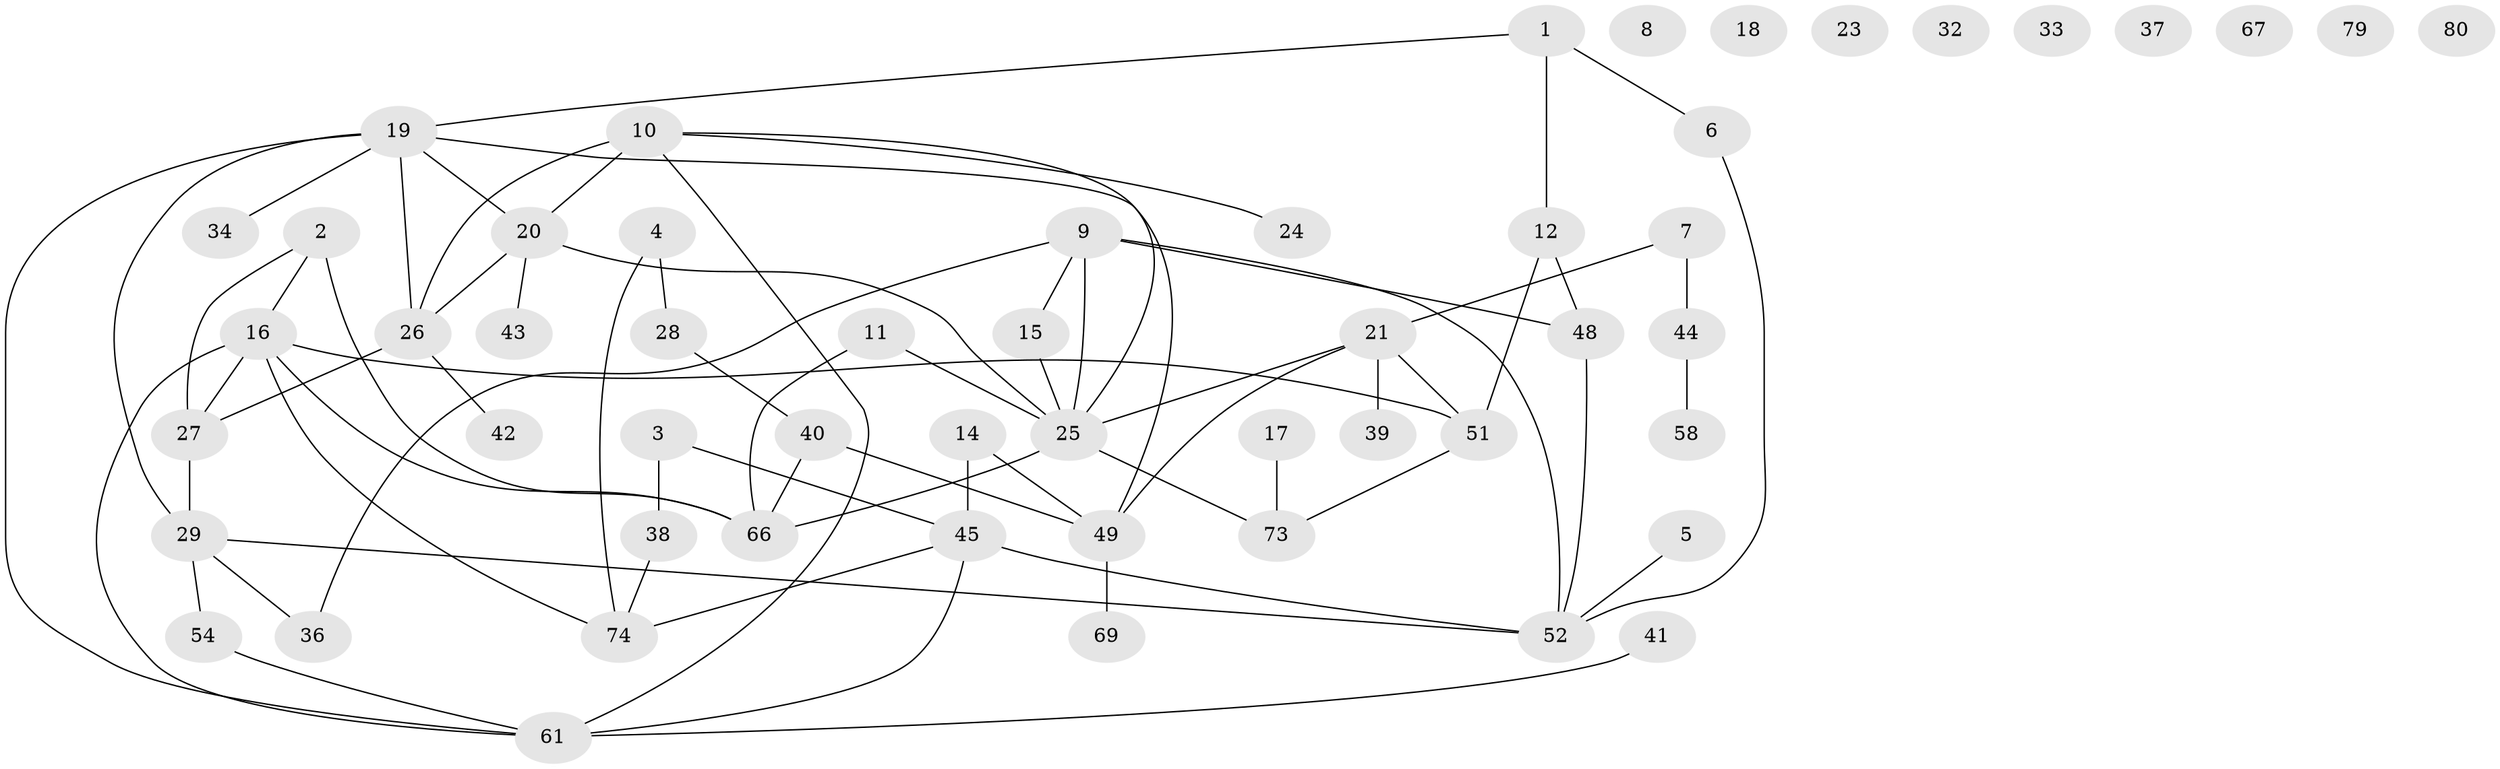 // original degree distribution, {3: 0.2375, 2: 0.2625, 1: 0.15, 0: 0.1125, 6: 0.05, 5: 0.0375, 4: 0.15}
// Generated by graph-tools (version 1.1) at 2025/41/03/06/25 10:41:19]
// undirected, 54 vertices, 71 edges
graph export_dot {
graph [start="1"]
  node [color=gray90,style=filled];
  1 [super="+13"];
  2;
  3;
  4 [super="+62"];
  5;
  6;
  7 [super="+22"];
  8;
  9 [super="+47"];
  10 [super="+71"];
  11 [super="+57"];
  12 [super="+50"];
  14;
  15;
  16 [super="+77"];
  17 [super="+30"];
  18;
  19 [super="+75"];
  20 [super="+31"];
  21 [super="+63"];
  23;
  24 [super="+46"];
  25 [super="+35"];
  26 [super="+53"];
  27 [super="+64"];
  28;
  29 [super="+55"];
  32;
  33;
  34;
  36 [super="+78"];
  37;
  38;
  39;
  40 [super="+60"];
  41;
  42;
  43;
  44 [super="+68"];
  45 [super="+56"];
  48;
  49 [super="+65"];
  51 [super="+59"];
  52 [super="+70"];
  54;
  58;
  61 [super="+72"];
  66;
  67;
  69;
  73;
  74 [super="+76"];
  79;
  80;
  1 -- 12;
  1 -- 19;
  1 -- 6;
  2 -- 16;
  2 -- 66;
  2 -- 27;
  3 -- 38;
  3 -- 45;
  4 -- 74;
  4 -- 28;
  5 -- 52;
  6 -- 52;
  7 -- 21;
  7 -- 44 [weight=2];
  9 -- 52;
  9 -- 48;
  9 -- 25;
  9 -- 15;
  9 -- 36;
  10 -- 24;
  10 -- 26 [weight=2];
  10 -- 20;
  10 -- 25;
  10 -- 61;
  11 -- 66;
  11 -- 25;
  12 -- 48;
  12 -- 51;
  14 -- 49;
  14 -- 45;
  15 -- 25;
  16 -- 27;
  16 -- 61;
  16 -- 66;
  16 -- 74;
  16 -- 51;
  17 -- 73;
  19 -- 61;
  19 -- 34;
  19 -- 20;
  19 -- 26;
  19 -- 29;
  19 -- 49;
  20 -- 25;
  20 -- 26;
  20 -- 43;
  21 -- 39;
  21 -- 49;
  21 -- 51;
  21 -- 25;
  25 -- 73;
  25 -- 66;
  26 -- 27;
  26 -- 42;
  27 -- 29;
  28 -- 40;
  29 -- 54;
  29 -- 52;
  29 -- 36;
  38 -- 74;
  40 -- 49;
  40 -- 66;
  41 -- 61;
  44 -- 58;
  45 -- 52;
  45 -- 74;
  45 -- 61;
  48 -- 52;
  49 -- 69;
  51 -- 73;
  54 -- 61;
}
